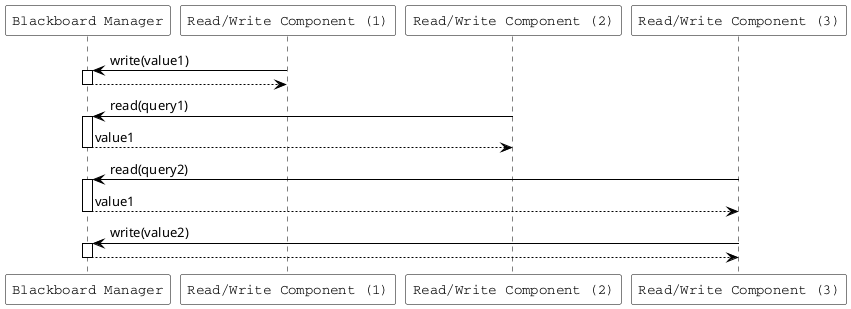 @startuml

skinparam participant {
    FontName Courier
    ArrowColor black
    BorderColor black
    BackgroundColor white
}

skinparam sequence {
    ArrowColor black
    LifeLineBorderColor black
    LifeLineBackgroundColor white
    FontName Courier
    BorderColor black
    BackgroundColor white
}

participant "Blackboard Manager" as B

participant "Read/Write Component (1)" as RW1
participant "Read/Write Component (2)" as RW2
participant "Read/Write Component (3)" as RW3

RW1 -> B : write(value1)
activate B
B --> RW1
deactivate B

RW2 -> B : read(query1)
activate B
B --> RW2 : value1
deactivate B

RW3 -> B : read(query2)
activate B
B --> RW3 : value1
deactivate B

RW3 -> B : write(value2)
activate B
B --> RW3
deactivate B

@enduml